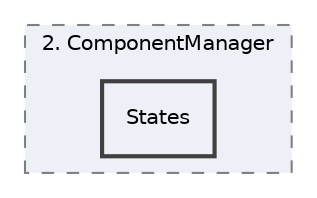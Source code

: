 digraph "GameManager/2. ComponentManager/States"
{
 // LATEX_PDF_SIZE
  edge [fontname="Helvetica",fontsize="10",labelfontname="Helvetica",labelfontsize="10"];
  node [fontname="Helvetica",fontsize="10",shape=record];
  compound=true
  subgraph clusterdir_97ac1eb834d42f03dd41cae34e6b05fd {
    graph [ bgcolor="#edf0f7", pencolor="grey50", style="filled,dashed,", label="2. ComponentManager", fontname="Helvetica", fontsize="10", URL="dir_97ac1eb834d42f03dd41cae34e6b05fd.html"]
  dir_5f3cf8906cb85cec951d3ae8e2896a62 [shape=box, label="States", style="filled,bold,", fillcolor="#edf0f7", color="grey25", URL="dir_5f3cf8906cb85cec951d3ae8e2896a62.html"];
  }
}
